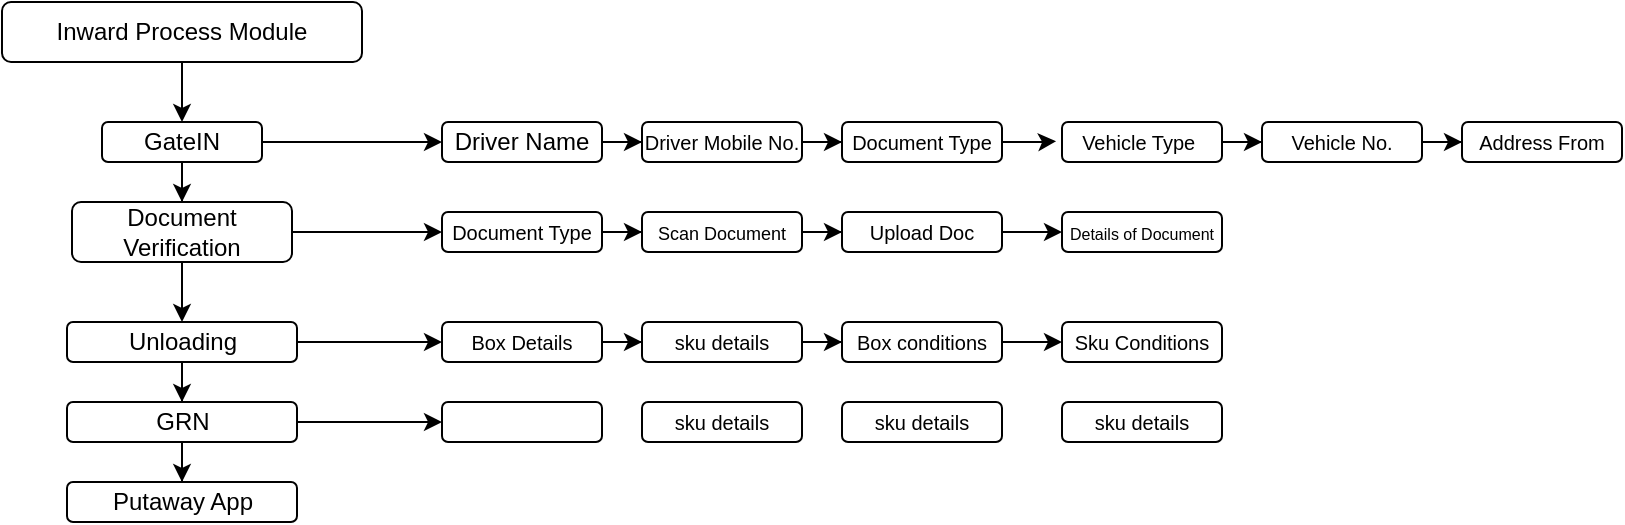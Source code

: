 <mxfile version="24.7.8">
  <diagram name="Page-1" id="48HZM81npkZ8VSoMmzUd">
    <mxGraphModel dx="648" dy="337" grid="1" gridSize="10" guides="1" tooltips="1" connect="1" arrows="1" fold="1" page="1" pageScale="1" pageWidth="850" pageHeight="1100" math="0" shadow="0">
      <root>
        <mxCell id="0" />
        <mxCell id="1" parent="0" />
        <mxCell id="ME9PV-bQM1VIJkFycnZ1-24" style="edgeStyle=orthogonalEdgeStyle;rounded=0;orthogonalLoop=1;jettySize=auto;html=1;" edge="1" parent="1" source="ME9PV-bQM1VIJkFycnZ1-25" target="ME9PV-bQM1VIJkFycnZ1-27">
          <mxGeometry relative="1" as="geometry" />
        </mxCell>
        <mxCell id="ME9PV-bQM1VIJkFycnZ1-25" value="Inward Process Module" style="rounded=1;whiteSpace=wrap;html=1;" vertex="1" parent="1">
          <mxGeometry x="30" y="20" width="180" height="30" as="geometry" />
        </mxCell>
        <mxCell id="ME9PV-bQM1VIJkFycnZ1-26" style="edgeStyle=orthogonalEdgeStyle;rounded=0;orthogonalLoop=1;jettySize=auto;html=1;entryX=0.5;entryY=0;entryDx=0;entryDy=0;" edge="1" parent="1" source="ME9PV-bQM1VIJkFycnZ1-27" target="ME9PV-bQM1VIJkFycnZ1-29">
          <mxGeometry relative="1" as="geometry">
            <mxPoint x="160" y="290" as="targetPoint" />
          </mxGeometry>
        </mxCell>
        <mxCell id="ME9PV-bQM1VIJkFycnZ1-35" style="edgeStyle=orthogonalEdgeStyle;rounded=0;orthogonalLoop=1;jettySize=auto;html=1;" edge="1" parent="1" source="ME9PV-bQM1VIJkFycnZ1-27" target="ME9PV-bQM1VIJkFycnZ1-36">
          <mxGeometry relative="1" as="geometry">
            <mxPoint x="290" y="40" as="targetPoint" />
          </mxGeometry>
        </mxCell>
        <mxCell id="ME9PV-bQM1VIJkFycnZ1-27" value="GateIN" style="rounded=1;whiteSpace=wrap;html=1;" vertex="1" parent="1">
          <mxGeometry x="80" y="80" width="80" height="20" as="geometry" />
        </mxCell>
        <mxCell id="ME9PV-bQM1VIJkFycnZ1-28" value="" style="edgeStyle=orthogonalEdgeStyle;rounded=0;orthogonalLoop=1;jettySize=auto;html=1;" edge="1" parent="1" source="ME9PV-bQM1VIJkFycnZ1-34" target="ME9PV-bQM1VIJkFycnZ1-31">
          <mxGeometry relative="1" as="geometry" />
        </mxCell>
        <mxCell id="ME9PV-bQM1VIJkFycnZ1-48" value="" style="edgeStyle=orthogonalEdgeStyle;rounded=0;orthogonalLoop=1;jettySize=auto;html=1;" edge="1" parent="1" source="ME9PV-bQM1VIJkFycnZ1-29">
          <mxGeometry relative="1" as="geometry">
            <mxPoint x="250" y="135.0" as="targetPoint" />
          </mxGeometry>
        </mxCell>
        <mxCell id="ME9PV-bQM1VIJkFycnZ1-29" value="Document Verification" style="rounded=1;whiteSpace=wrap;html=1;" vertex="1" parent="1">
          <mxGeometry x="65" y="120" width="110" height="30" as="geometry" />
        </mxCell>
        <mxCell id="ME9PV-bQM1VIJkFycnZ1-30" value="" style="edgeStyle=orthogonalEdgeStyle;rounded=0;orthogonalLoop=1;jettySize=auto;html=1;" edge="1" parent="1" source="ME9PV-bQM1VIJkFycnZ1-31" target="ME9PV-bQM1VIJkFycnZ1-32">
          <mxGeometry relative="1" as="geometry" />
        </mxCell>
        <mxCell id="ME9PV-bQM1VIJkFycnZ1-69" value="" style="edgeStyle=orthogonalEdgeStyle;rounded=0;orthogonalLoop=1;jettySize=auto;html=1;" edge="1" parent="1" source="ME9PV-bQM1VIJkFycnZ1-31" target="ME9PV-bQM1VIJkFycnZ1-64">
          <mxGeometry relative="1" as="geometry" />
        </mxCell>
        <mxCell id="ME9PV-bQM1VIJkFycnZ1-31" value="GRN" style="rounded=1;whiteSpace=wrap;html=1;" vertex="1" parent="1">
          <mxGeometry x="62.5" y="220" width="115" height="20" as="geometry" />
        </mxCell>
        <mxCell id="ME9PV-bQM1VIJkFycnZ1-32" value="Putaway App" style="rounded=1;whiteSpace=wrap;html=1;" vertex="1" parent="1">
          <mxGeometry x="62.5" y="260" width="115" height="20" as="geometry" />
        </mxCell>
        <mxCell id="ME9PV-bQM1VIJkFycnZ1-33" value="" style="edgeStyle=orthogonalEdgeStyle;rounded=0;orthogonalLoop=1;jettySize=auto;html=1;" edge="1" parent="1" source="ME9PV-bQM1VIJkFycnZ1-29" target="ME9PV-bQM1VIJkFycnZ1-34">
          <mxGeometry relative="1" as="geometry">
            <mxPoint x="160" y="280" as="sourcePoint" />
            <mxPoint x="160" y="390" as="targetPoint" />
          </mxGeometry>
        </mxCell>
        <mxCell id="ME9PV-bQM1VIJkFycnZ1-60" value="" style="edgeStyle=orthogonalEdgeStyle;rounded=0;orthogonalLoop=1;jettySize=auto;html=1;" edge="1" parent="1" source="ME9PV-bQM1VIJkFycnZ1-34" target="ME9PV-bQM1VIJkFycnZ1-59">
          <mxGeometry relative="1" as="geometry" />
        </mxCell>
        <mxCell id="ME9PV-bQM1VIJkFycnZ1-34" value="Unloading" style="rounded=1;whiteSpace=wrap;html=1;" vertex="1" parent="1">
          <mxGeometry x="62.5" y="180" width="115" height="20" as="geometry" />
        </mxCell>
        <mxCell id="ME9PV-bQM1VIJkFycnZ1-40" style="edgeStyle=orthogonalEdgeStyle;rounded=0;orthogonalLoop=1;jettySize=auto;html=1;entryX=0;entryY=0.5;entryDx=0;entryDy=0;" edge="1" parent="1" source="ME9PV-bQM1VIJkFycnZ1-36" target="ME9PV-bQM1VIJkFycnZ1-37">
          <mxGeometry relative="1" as="geometry" />
        </mxCell>
        <mxCell id="ME9PV-bQM1VIJkFycnZ1-36" value="Driver Name" style="rounded=1;whiteSpace=wrap;html=1;" vertex="1" parent="1">
          <mxGeometry x="250" y="80" width="80" height="20" as="geometry" />
        </mxCell>
        <mxCell id="ME9PV-bQM1VIJkFycnZ1-41" style="edgeStyle=orthogonalEdgeStyle;rounded=0;orthogonalLoop=1;jettySize=auto;html=1;entryX=0;entryY=0.5;entryDx=0;entryDy=0;" edge="1" parent="1" source="ME9PV-bQM1VIJkFycnZ1-37" target="ME9PV-bQM1VIJkFycnZ1-39">
          <mxGeometry relative="1" as="geometry" />
        </mxCell>
        <mxCell id="ME9PV-bQM1VIJkFycnZ1-37" value="&lt;p style=&quot;line-height: 120%;&quot;&gt;&lt;font style=&quot;font-size: 10px;&quot;&gt;Driver Mobile No.&lt;/font&gt;&lt;/p&gt;" style="rounded=1;whiteSpace=wrap;html=1;" vertex="1" parent="1">
          <mxGeometry x="350" y="80" width="80" height="20" as="geometry" />
        </mxCell>
        <mxCell id="ME9PV-bQM1VIJkFycnZ1-44" style="edgeStyle=orthogonalEdgeStyle;rounded=0;orthogonalLoop=1;jettySize=auto;html=1;entryX=0;entryY=0.5;entryDx=0;entryDy=0;" edge="1" parent="1" source="ME9PV-bQM1VIJkFycnZ1-38" target="ME9PV-bQM1VIJkFycnZ1-43">
          <mxGeometry relative="1" as="geometry" />
        </mxCell>
        <mxCell id="ME9PV-bQM1VIJkFycnZ1-38" value="&lt;font style=&quot;font-size: 10px;&quot;&gt;Vehicle Type&lt;/font&gt;&amp;nbsp;" style="rounded=1;whiteSpace=wrap;html=1;" vertex="1" parent="1">
          <mxGeometry x="560" y="80" width="80" height="20" as="geometry" />
        </mxCell>
        <mxCell id="ME9PV-bQM1VIJkFycnZ1-39" value="&lt;font style=&quot;font-size: 10px;&quot;&gt;Document Type&lt;/font&gt;" style="rounded=1;whiteSpace=wrap;html=1;" vertex="1" parent="1">
          <mxGeometry x="450" y="80" width="80" height="20" as="geometry" />
        </mxCell>
        <mxCell id="ME9PV-bQM1VIJkFycnZ1-42" style="edgeStyle=orthogonalEdgeStyle;rounded=0;orthogonalLoop=1;jettySize=auto;html=1;entryX=-0.037;entryY=0.48;entryDx=0;entryDy=0;entryPerimeter=0;" edge="1" parent="1" source="ME9PV-bQM1VIJkFycnZ1-39" target="ME9PV-bQM1VIJkFycnZ1-38">
          <mxGeometry relative="1" as="geometry" />
        </mxCell>
        <mxCell id="ME9PV-bQM1VIJkFycnZ1-46" value="" style="edgeStyle=orthogonalEdgeStyle;rounded=0;orthogonalLoop=1;jettySize=auto;html=1;" edge="1" parent="1" source="ME9PV-bQM1VIJkFycnZ1-43" target="ME9PV-bQM1VIJkFycnZ1-45">
          <mxGeometry relative="1" as="geometry" />
        </mxCell>
        <mxCell id="ME9PV-bQM1VIJkFycnZ1-43" value="&lt;span style=&quot;font-size: 10px;&quot;&gt;Vehicle No.&lt;/span&gt;" style="rounded=1;whiteSpace=wrap;html=1;" vertex="1" parent="1">
          <mxGeometry x="660" y="80" width="80" height="20" as="geometry" />
        </mxCell>
        <mxCell id="ME9PV-bQM1VIJkFycnZ1-45" value="&lt;span style=&quot;font-size: 10px;&quot;&gt;Address From&lt;/span&gt;" style="rounded=1;whiteSpace=wrap;html=1;" vertex="1" parent="1">
          <mxGeometry x="760" y="80" width="80" height="20" as="geometry" />
        </mxCell>
        <mxCell id="ME9PV-bQM1VIJkFycnZ1-53" value="" style="edgeStyle=orthogonalEdgeStyle;rounded=0;orthogonalLoop=1;jettySize=auto;html=1;" edge="1" parent="1" source="ME9PV-bQM1VIJkFycnZ1-49" target="ME9PV-bQM1VIJkFycnZ1-52">
          <mxGeometry relative="1" as="geometry" />
        </mxCell>
        <mxCell id="ME9PV-bQM1VIJkFycnZ1-49" value="&lt;font style=&quot;font-size: 10px;&quot;&gt;Document Type&lt;/font&gt;" style="rounded=1;whiteSpace=wrap;html=1;" vertex="1" parent="1">
          <mxGeometry x="250" y="125" width="80" height="20" as="geometry" />
        </mxCell>
        <mxCell id="ME9PV-bQM1VIJkFycnZ1-50" value="&lt;font style=&quot;font-size: 8px;&quot;&gt;Details of Document&lt;/font&gt;" style="rounded=1;whiteSpace=wrap;html=1;" vertex="1" parent="1">
          <mxGeometry x="560" y="125" width="80" height="20" as="geometry" />
        </mxCell>
        <mxCell id="ME9PV-bQM1VIJkFycnZ1-55" value="" style="edgeStyle=orthogonalEdgeStyle;rounded=0;orthogonalLoop=1;jettySize=auto;html=1;" edge="1" parent="1" source="ME9PV-bQM1VIJkFycnZ1-51" target="ME9PV-bQM1VIJkFycnZ1-50">
          <mxGeometry relative="1" as="geometry" />
        </mxCell>
        <mxCell id="ME9PV-bQM1VIJkFycnZ1-51" value="&lt;font style=&quot;font-size: 10px;&quot;&gt;Upload Doc&lt;/font&gt;" style="rounded=1;whiteSpace=wrap;html=1;" vertex="1" parent="1">
          <mxGeometry x="450" y="125" width="80" height="20" as="geometry" />
        </mxCell>
        <mxCell id="ME9PV-bQM1VIJkFycnZ1-54" value="" style="edgeStyle=orthogonalEdgeStyle;rounded=0;orthogonalLoop=1;jettySize=auto;html=1;" edge="1" parent="1" source="ME9PV-bQM1VIJkFycnZ1-52" target="ME9PV-bQM1VIJkFycnZ1-51">
          <mxGeometry relative="1" as="geometry" />
        </mxCell>
        <mxCell id="ME9PV-bQM1VIJkFycnZ1-52" value="&lt;font style=&quot;font-size: 9px;&quot;&gt;Scan Document&lt;/font&gt;" style="rounded=1;whiteSpace=wrap;html=1;" vertex="1" parent="1">
          <mxGeometry x="350" y="125" width="80" height="20" as="geometry" />
        </mxCell>
        <mxCell id="ME9PV-bQM1VIJkFycnZ1-56" value="&lt;font style=&quot;font-size: 10px;&quot;&gt;Sku Conditions&lt;/font&gt;" style="rounded=1;whiteSpace=wrap;html=1;" vertex="1" parent="1">
          <mxGeometry x="560" y="180" width="80" height="20" as="geometry" />
        </mxCell>
        <mxCell id="ME9PV-bQM1VIJkFycnZ1-63" value="" style="edgeStyle=orthogonalEdgeStyle;rounded=0;orthogonalLoop=1;jettySize=auto;html=1;" edge="1" parent="1" source="ME9PV-bQM1VIJkFycnZ1-57" target="ME9PV-bQM1VIJkFycnZ1-56">
          <mxGeometry relative="1" as="geometry" />
        </mxCell>
        <mxCell id="ME9PV-bQM1VIJkFycnZ1-57" value="&lt;font style=&quot;font-size: 10px;&quot;&gt;Box conditions&lt;/font&gt;" style="rounded=1;whiteSpace=wrap;html=1;" vertex="1" parent="1">
          <mxGeometry x="450" y="180" width="80" height="20" as="geometry" />
        </mxCell>
        <mxCell id="ME9PV-bQM1VIJkFycnZ1-62" value="" style="edgeStyle=orthogonalEdgeStyle;rounded=0;orthogonalLoop=1;jettySize=auto;html=1;" edge="1" parent="1" source="ME9PV-bQM1VIJkFycnZ1-58" target="ME9PV-bQM1VIJkFycnZ1-57">
          <mxGeometry relative="1" as="geometry" />
        </mxCell>
        <mxCell id="ME9PV-bQM1VIJkFycnZ1-58" value="&lt;span style=&quot;font-size: 10px;&quot;&gt;sk&lt;/span&gt;&lt;span style=&quot;font-size: 10px; background-color: initial;&quot;&gt;u details&lt;/span&gt;" style="rounded=1;whiteSpace=wrap;html=1;" vertex="1" parent="1">
          <mxGeometry x="350" y="180" width="80" height="20" as="geometry" />
        </mxCell>
        <mxCell id="ME9PV-bQM1VIJkFycnZ1-61" value="" style="edgeStyle=orthogonalEdgeStyle;rounded=0;orthogonalLoop=1;jettySize=auto;html=1;" edge="1" parent="1" source="ME9PV-bQM1VIJkFycnZ1-59" target="ME9PV-bQM1VIJkFycnZ1-58">
          <mxGeometry relative="1" as="geometry" />
        </mxCell>
        <mxCell id="ME9PV-bQM1VIJkFycnZ1-59" value="&lt;span style=&quot;font-size: 10px;&quot;&gt;Box Details&lt;/span&gt;" style="rounded=1;whiteSpace=wrap;html=1;" vertex="1" parent="1">
          <mxGeometry x="250" y="180" width="80" height="20" as="geometry" />
        </mxCell>
        <mxCell id="ME9PV-bQM1VIJkFycnZ1-64" value="" style="rounded=1;whiteSpace=wrap;html=1;" vertex="1" parent="1">
          <mxGeometry x="250" y="220" width="80" height="20" as="geometry" />
        </mxCell>
        <mxCell id="ME9PV-bQM1VIJkFycnZ1-66" value="&lt;span style=&quot;font-size: 10px;&quot;&gt;sk&lt;/span&gt;&lt;span style=&quot;font-size: 10px; background-color: initial;&quot;&gt;u details&lt;/span&gt;" style="rounded=1;whiteSpace=wrap;html=1;" vertex="1" parent="1">
          <mxGeometry x="560" y="220" width="80" height="20" as="geometry" />
        </mxCell>
        <mxCell id="ME9PV-bQM1VIJkFycnZ1-67" value="&lt;span style=&quot;font-size: 10px;&quot;&gt;sk&lt;/span&gt;&lt;span style=&quot;font-size: 10px; background-color: initial;&quot;&gt;u details&lt;/span&gt;" style="rounded=1;whiteSpace=wrap;html=1;" vertex="1" parent="1">
          <mxGeometry x="450" y="220" width="80" height="20" as="geometry" />
        </mxCell>
        <mxCell id="ME9PV-bQM1VIJkFycnZ1-68" value="&lt;span style=&quot;font-size: 10px;&quot;&gt;sk&lt;/span&gt;&lt;span style=&quot;font-size: 10px; background-color: initial;&quot;&gt;u details&lt;/span&gt;" style="rounded=1;whiteSpace=wrap;html=1;" vertex="1" parent="1">
          <mxGeometry x="350" y="220" width="80" height="20" as="geometry" />
        </mxCell>
      </root>
    </mxGraphModel>
  </diagram>
</mxfile>

